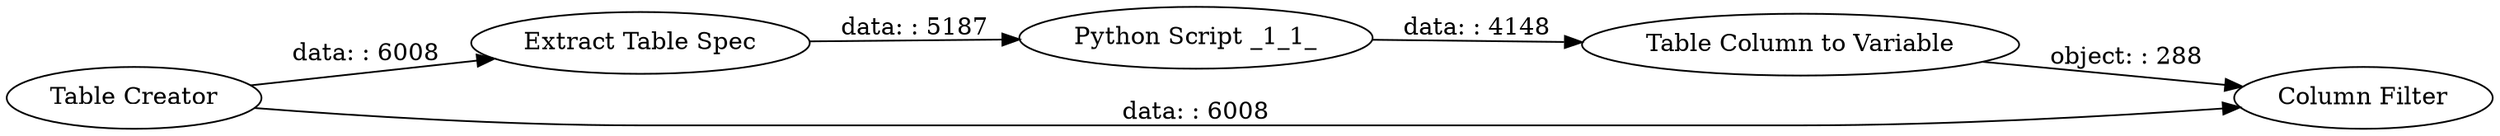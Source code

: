 digraph {
	"-7007518802132813108_93" [label="Table Column to Variable"]
	"-7007518802132813108_80" [label="Extract Table Spec"]
	"-7007518802132813108_92" [label="Python Script _1_1_"]
	"-7007518802132813108_1" [label="Table Creator"]
	"-7007518802132813108_52" [label="Column Filter"]
	"-7007518802132813108_93" -> "-7007518802132813108_52" [label="object: : 288"]
	"-7007518802132813108_80" -> "-7007518802132813108_92" [label="data: : 5187"]
	"-7007518802132813108_1" -> "-7007518802132813108_52" [label="data: : 6008"]
	"-7007518802132813108_1" -> "-7007518802132813108_80" [label="data: : 6008"]
	"-7007518802132813108_92" -> "-7007518802132813108_93" [label="data: : 4148"]
	rankdir=LR
}
